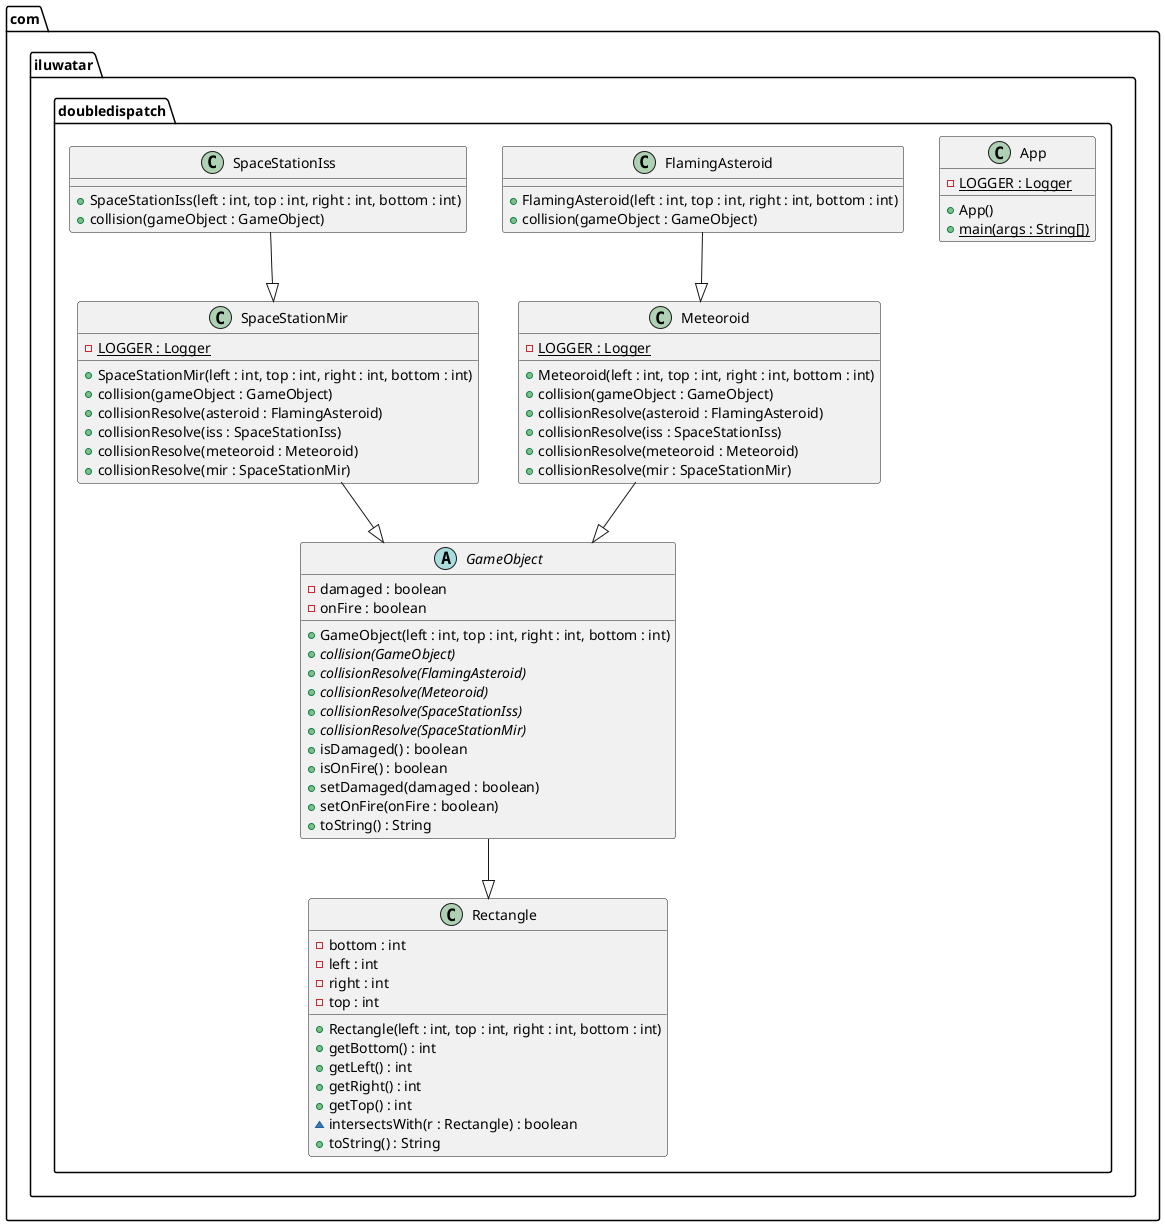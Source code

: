 @startuml
package com.iluwatar.doubledispatch {
  class App {
    - LOGGER : Logger {static}
    + App()
    + main(args : String[]) {static}
  }
  class FlamingAsteroid {
    + FlamingAsteroid(left : int, top : int, right : int, bottom : int)
    + collision(gameObject : GameObject)
  }
  abstract class GameObject {
    - damaged : boolean
    - onFire : boolean
    + GameObject(left : int, top : int, right : int, bottom : int)
    + collision(GameObject) {abstract}
    + collisionResolve(FlamingAsteroid) {abstract}
    + collisionResolve(Meteoroid) {abstract}
    + collisionResolve(SpaceStationIss) {abstract}
    + collisionResolve(SpaceStationMir) {abstract}
    + isDamaged() : boolean
    + isOnFire() : boolean
    + setDamaged(damaged : boolean)
    + setOnFire(onFire : boolean)
    + toString() : String
  }
  class Meteoroid {
    - LOGGER : Logger {static}
    + Meteoroid(left : int, top : int, right : int, bottom : int)
    + collision(gameObject : GameObject)
    + collisionResolve(asteroid : FlamingAsteroid)
    + collisionResolve(iss : SpaceStationIss)
    + collisionResolve(meteoroid : Meteoroid)
    + collisionResolve(mir : SpaceStationMir)
  }
  class Rectangle {
    - bottom : int
    - left : int
    - right : int
    - top : int
    + Rectangle(left : int, top : int, right : int, bottom : int)
    + getBottom() : int
    + getLeft() : int
    + getRight() : int
    + getTop() : int
    ~ intersectsWith(r : Rectangle) : boolean
    + toString() : String
  }
  class SpaceStationIss {
    + SpaceStationIss(left : int, top : int, right : int, bottom : int)
    + collision(gameObject : GameObject)
  }
  class SpaceStationMir {
    - LOGGER : Logger {static}
    + SpaceStationMir(left : int, top : int, right : int, bottom : int)
    + collision(gameObject : GameObject)
    + collisionResolve(asteroid : FlamingAsteroid)
    + collisionResolve(iss : SpaceStationIss)
    + collisionResolve(meteoroid : Meteoroid)
    + collisionResolve(mir : SpaceStationMir)
  }
}
FlamingAsteroid --|> Meteoroid 
GameObject --|> Rectangle 
Meteoroid --|> GameObject 
SpaceStationIss --|> SpaceStationMir 
SpaceStationMir --|> GameObject 
@enduml